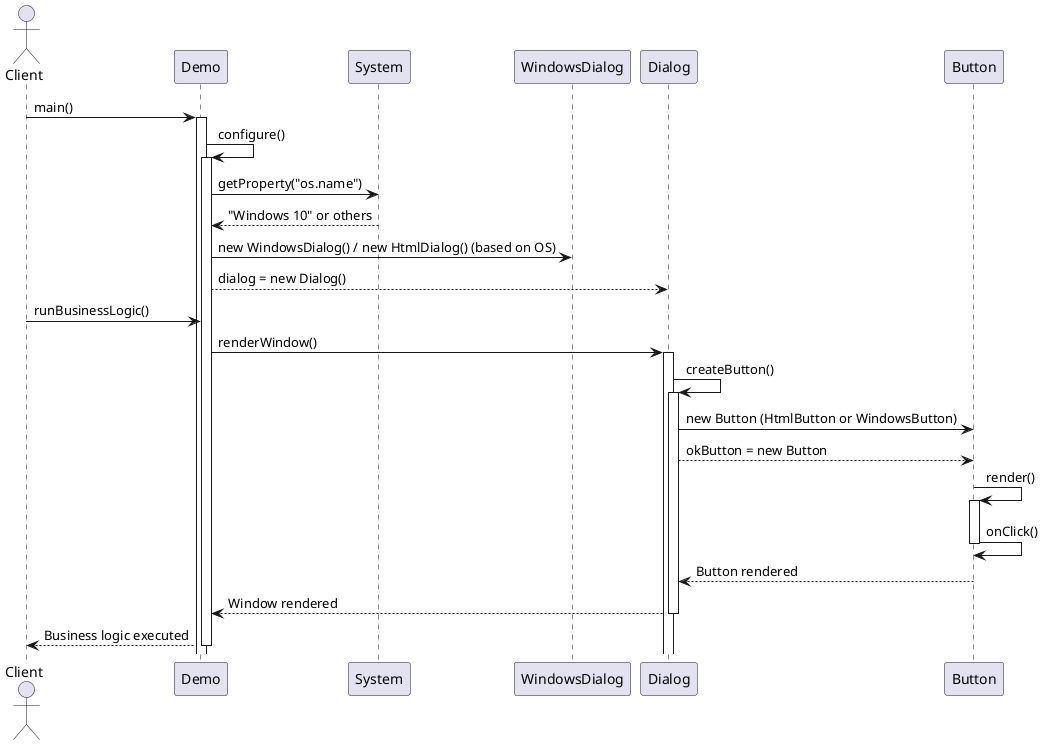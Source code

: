 @startuml
actor Client

Client -> Demo: main()
activate Demo
Demo -> Demo: configure()
activate Demo
Demo -> System: getProperty("os.name")
System --> Demo: "Windows 10" or others
Demo -> WindowsDialog: new WindowsDialog() / new HtmlDialog() (based on OS)
Demo --> Dialog: dialog = new Dialog()

Client -> Demo: runBusinessLogic()
Demo -> Dialog: renderWindow()
activate Dialog
Dialog -> Dialog: createButton()
activate Dialog
Dialog -> Button: new Button (HtmlButton or WindowsButton)
Dialog --> Button: okButton = new Button

Button -> Button: render()
activate Button
Button -> Button: onClick()
deactivate Button
Button --> Dialog: Button rendered

Dialog --> Demo: Window rendered
deactivate Dialog

Demo --> Client: Business logic executed
deactivate Demo
@enduml
